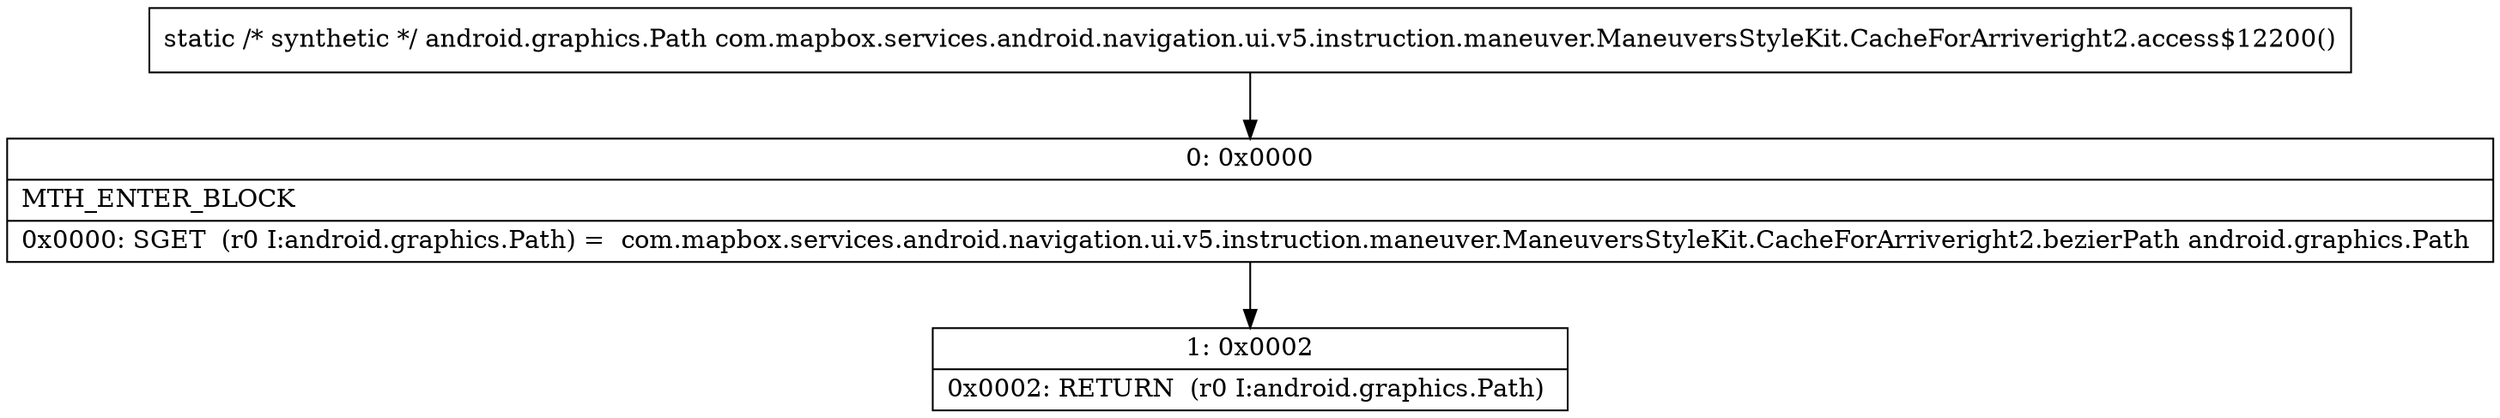 digraph "CFG forcom.mapbox.services.android.navigation.ui.v5.instruction.maneuver.ManeuversStyleKit.CacheForArriveright2.access$12200()Landroid\/graphics\/Path;" {
Node_0 [shape=record,label="{0\:\ 0x0000|MTH_ENTER_BLOCK\l|0x0000: SGET  (r0 I:android.graphics.Path) =  com.mapbox.services.android.navigation.ui.v5.instruction.maneuver.ManeuversStyleKit.CacheForArriveright2.bezierPath android.graphics.Path \l}"];
Node_1 [shape=record,label="{1\:\ 0x0002|0x0002: RETURN  (r0 I:android.graphics.Path) \l}"];
MethodNode[shape=record,label="{static \/* synthetic *\/ android.graphics.Path com.mapbox.services.android.navigation.ui.v5.instruction.maneuver.ManeuversStyleKit.CacheForArriveright2.access$12200() }"];
MethodNode -> Node_0;
Node_0 -> Node_1;
}

